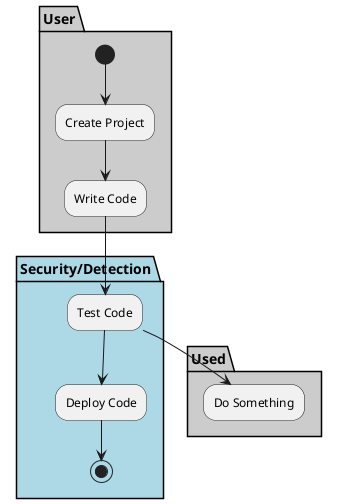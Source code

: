 @startuml

partition "Security/Detection" {

}

partition User  #cccccc {
  (*) --> "Create Project"
  --> "Write Code"
}

partition "Security/Detection" #lightblue {
  "Write Code" --> "Test Code"
  "Test Code" --> "Deploy Code"
  "Deploy Code" --> (*)
}

partition Used #cccccc {
  "Test Code" --> "Do Something"
}

@enduml
